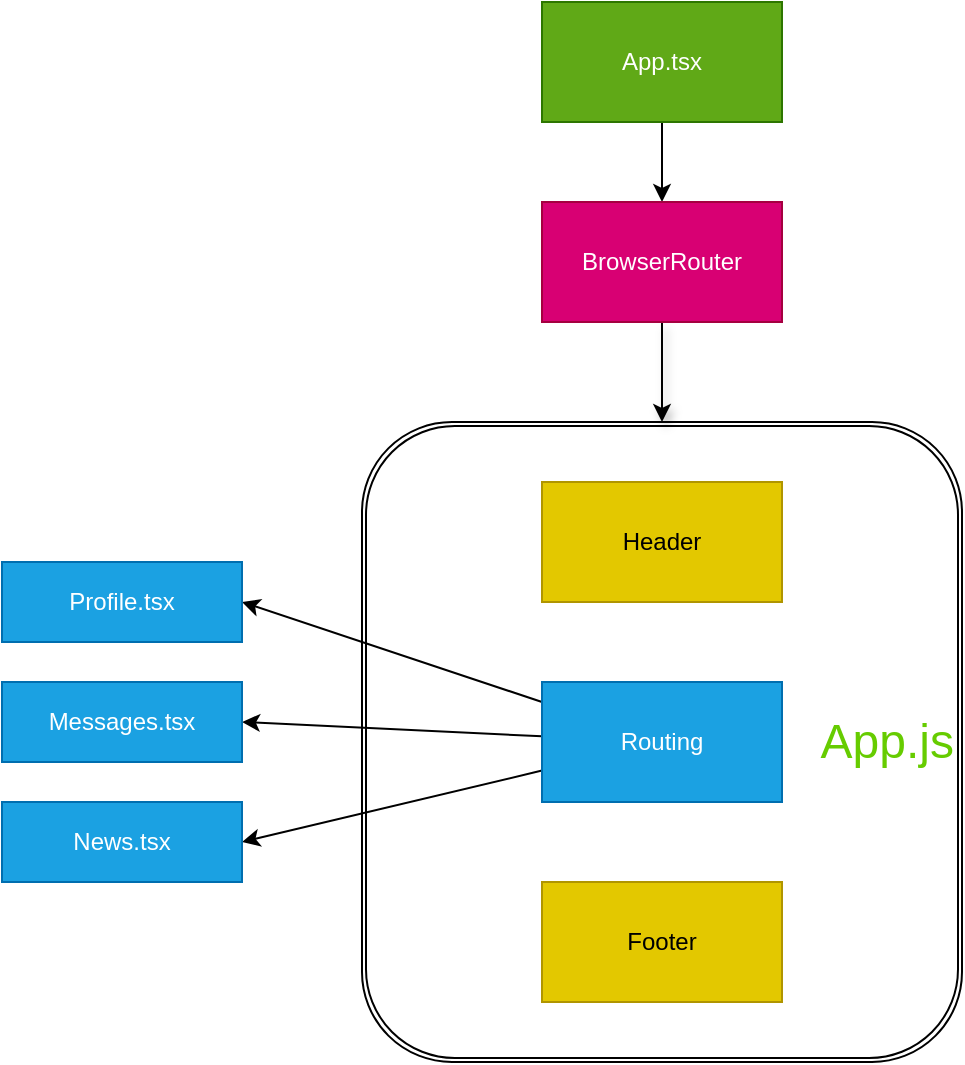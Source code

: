 <mxfile>
    <diagram id="kMEcB6WsWlkI5P3OoTt9" name="Page-1">
        <mxGraphModel dx="538" dy="2579" grid="1" gridSize="10" guides="1" tooltips="1" connect="1" arrows="1" fold="1" page="1" pageScale="1" pageWidth="827" pageHeight="1169" math="0" shadow="0">
            <root>
                <mxCell id="0"/>
                <mxCell id="1" parent="0"/>
                <mxCell id="9" value="&lt;h1 style=&quot;text-align: left&quot;&gt;&lt;span style=&quot;font-weight: normal&quot;&gt;&lt;font style=&quot;font-size: 24px ; line-height: 1&quot; color=&quot;#66cc00&quot;&gt;App.js&lt;/font&gt;&lt;/span&gt;&lt;br&gt;&lt;/h1&gt;" style="shape=ext;double=1;rounded=1;whiteSpace=wrap;html=1;fontStyle=1;gradientColor=none;fillColor=none;align=right;shadow=0;glass=0;sketch=0;" parent="1" vertex="1">
                    <mxGeometry x="230" y="-900" width="300" height="320" as="geometry"/>
                </mxCell>
                <mxCell id="4" style="edgeStyle=none;html=1;exitX=0.5;exitY=1;exitDx=0;exitDy=0;entryX=0.5;entryY=0;entryDx=0;entryDy=0;" parent="1" source="2" target="3" edge="1">
                    <mxGeometry relative="1" as="geometry"/>
                </mxCell>
                <mxCell id="2" value="App.tsx" style="whiteSpace=wrap;html=1;fillColor=#60a917;fontColor=#ffffff;strokeColor=#2D7600;" parent="1" vertex="1">
                    <mxGeometry x="320" y="-1110" width="120" height="60" as="geometry"/>
                </mxCell>
                <mxCell id="6" style="edgeStyle=none;html=1;exitX=0.5;exitY=1;exitDx=0;exitDy=0;shadow=1;" parent="1" source="3" edge="1">
                    <mxGeometry relative="1" as="geometry">
                        <mxPoint x="380" y="-900" as="targetPoint"/>
                    </mxGeometry>
                </mxCell>
                <mxCell id="3" value="BrowserRouter" style="whiteSpace=wrap;html=1;fillColor=#d80073;fontColor=#ffffff;strokeColor=#A50040;" parent="1" vertex="1">
                    <mxGeometry x="320" y="-1010" width="120" height="60" as="geometry"/>
                </mxCell>
                <mxCell id="16" style="edgeStyle=none;html=1;" parent="1" source="5" edge="1">
                    <mxGeometry relative="1" as="geometry">
                        <mxPoint x="170" y="-810" as="targetPoint"/>
                    </mxGeometry>
                </mxCell>
                <mxCell id="17" style="edgeStyle=none;html=1;" parent="1" source="5" edge="1">
                    <mxGeometry relative="1" as="geometry">
                        <mxPoint x="170" y="-750" as="targetPoint"/>
                    </mxGeometry>
                </mxCell>
                <mxCell id="18" style="edgeStyle=none;html=1;entryX=1;entryY=0.5;entryDx=0;entryDy=0;" parent="1" source="5" target="12" edge="1">
                    <mxGeometry relative="1" as="geometry"/>
                </mxCell>
                <mxCell id="5" value="Routing" style="whiteSpace=wrap;html=1;fillColor=#1ba1e2;fontColor=#ffffff;strokeColor=#006EAF;" parent="1" vertex="1">
                    <mxGeometry x="320" y="-770" width="120" height="60" as="geometry"/>
                </mxCell>
                <mxCell id="7" value="Header" style="whiteSpace=wrap;html=1;fillColor=#e3c800;fontColor=#000000;strokeColor=#B09500;" parent="1" vertex="1">
                    <mxGeometry x="320" y="-870" width="120" height="60" as="geometry"/>
                </mxCell>
                <mxCell id="8" value="Footer" style="whiteSpace=wrap;html=1;fillColor=#e3c800;fontColor=#000000;strokeColor=#B09500;" parent="1" vertex="1">
                    <mxGeometry x="320" y="-670" width="120" height="60" as="geometry"/>
                </mxCell>
                <mxCell id="10" value="Profile.tsx" style="whiteSpace=wrap;html=1;fillColor=#1ba1e2;fontColor=#ffffff;strokeColor=#006EAF;" parent="1" vertex="1">
                    <mxGeometry x="50" y="-830" width="120" height="40" as="geometry"/>
                </mxCell>
                <mxCell id="11" value="Messages.tsx" style="whiteSpace=wrap;html=1;fillColor=#1ba1e2;fontColor=#ffffff;strokeColor=#006EAF;" parent="1" vertex="1">
                    <mxGeometry x="50" y="-770" width="120" height="40" as="geometry"/>
                </mxCell>
                <mxCell id="12" value="News.tsx" style="whiteSpace=wrap;html=1;fillColor=#1ba1e2;fontColor=#ffffff;strokeColor=#006EAF;" parent="1" vertex="1">
                    <mxGeometry x="50" y="-710" width="120" height="40" as="geometry"/>
                </mxCell>
            </root>
        </mxGraphModel>
    </diagram>
    <diagram id="07eaBIxpNFVrAcZW768n" name="Profile.tsx">
        <mxGraphModel dx="538" dy="1410" grid="1" gridSize="10" guides="1" tooltips="1" connect="1" arrows="1" fold="1" page="1" pageScale="1" pageWidth="827" pageHeight="1169" math="0" shadow="0">
            <root>
                <mxCell id="yXqrRf-ClHpijMCSDyhD-0"/>
                <mxCell id="yXqrRf-ClHpijMCSDyhD-1" parent="yXqrRf-ClHpijMCSDyhD-0"/>
                <mxCell id="acdaaNcFI2SuBneCvwXT-0" value="Layout" style="whiteSpace=wrap;html=1;align=left;fillColor=none;" parent="yXqrRf-ClHpijMCSDyhD-1" vertex="1">
                    <mxGeometry x="120" y="80" width="340" height="270" as="geometry"/>
                </mxCell>
                <mxCell id="acdaaNcFI2SuBneCvwXT-1" value="UserProfile.tsx" style="whiteSpace=wrap;html=1;fillColor=#76608a;strokeColor=#432D57;fontColor=#ffffff;" parent="yXqrRf-ClHpijMCSDyhD-1" vertex="1">
                    <mxGeometry x="170" y="120" width="120" height="40" as="geometry"/>
                </mxCell>
                <mxCell id="acdaaNcFI2SuBneCvwXT-2" value="NewPost.tsx" style="whiteSpace=wrap;html=1;fillColor=#647687;fontColor=#ffffff;strokeColor=#314354;" parent="yXqrRf-ClHpijMCSDyhD-1" vertex="1">
                    <mxGeometry x="170" y="180" width="120" height="50" as="geometry"/>
                </mxCell>
                <mxCell id="acdaaNcFI2SuBneCvwXT-3" value="Post.tsx" style="whiteSpace=wrap;html=1;fillColor=#6d8764;fontColor=#ffffff;strokeColor=#3A5431;" parent="yXqrRf-ClHpijMCSDyhD-1" vertex="1">
                    <mxGeometry x="170" y="250" width="120" height="40" as="geometry"/>
                </mxCell>
                <mxCell id="acdaaNcFI2SuBneCvwXT-4" value="Sidebar.tsx" style="whiteSpace=wrap;html=1;fillColor=#f0a30a;fontColor=#000000;strokeColor=#BD7000;" parent="yXqrRf-ClHpijMCSDyhD-1" vertex="1">
                    <mxGeometry x="340" y="120" width="80" height="40" as="geometry"/>
                </mxCell>
            </root>
        </mxGraphModel>
    </diagram>
    <diagram id="t6DPCkPGd9jKM3VZVziB" name="Messages.tsx">
        <mxGraphModel dx="538" dy="1410" grid="1" gridSize="10" guides="1" tooltips="1" connect="1" arrows="1" fold="1" page="1" pageScale="1" pageWidth="827" pageHeight="1169" math="0" shadow="0">
            <root>
                <mxCell id="kx0OLK8Mp49XDaLBCtab-0"/>
                <mxCell id="kx0OLK8Mp49XDaLBCtab-1" parent="kx0OLK8Mp49XDaLBCtab-0"/>
                <mxCell id="J6wgdgAZdhRtt-if4gg6-0" value="Layout" style="whiteSpace=wrap;html=1;align=left;fillColor=none;" parent="kx0OLK8Mp49XDaLBCtab-1" vertex="1">
                    <mxGeometry x="130" y="220" width="340" height="270" as="geometry"/>
                </mxCell>
                <mxCell id="J6wgdgAZdhRtt-if4gg6-1" value="Chat.tsx" style="whiteSpace=wrap;html=1;fillColor=#76608a;strokeColor=#432D57;fontColor=#ffffff;" parent="kx0OLK8Mp49XDaLBCtab-1" vertex="1">
                    <mxGeometry x="300" y="250" width="120" height="40" as="geometry"/>
                </mxCell>
                <mxCell id="J6wgdgAZdhRtt-if4gg6-4" value="Sidebar.tsx" style="whiteSpace=wrap;html=1;fillColor=#f0a30a;fontColor=#000000;strokeColor=#BD7000;" parent="kx0OLK8Mp49XDaLBCtab-1" vertex="1">
                    <mxGeometry x="190" y="250" width="80" height="40" as="geometry"/>
                </mxCell>
            </root>
        </mxGraphModel>
    </diagram>
    <diagram id="6H0CyYf9r8MyuUsQRNgX" name="OOP">
        <mxGraphModel dx="538" dy="1410" grid="1" gridSize="10" guides="1" tooltips="1" connect="1" arrows="1" fold="1" page="1" pageScale="1" pageWidth="827" pageHeight="1169" math="0" shadow="0">
            <root>
                <mxCell id="i9pmfwGWpPN8rFauT_x9-0"/>
                <mxCell id="i9pmfwGWpPN8rFauT_x9-1" parent="i9pmfwGWpPN8rFauT_x9-0"/>
            </root>
        </mxGraphModel>
    </diagram>
</mxfile>